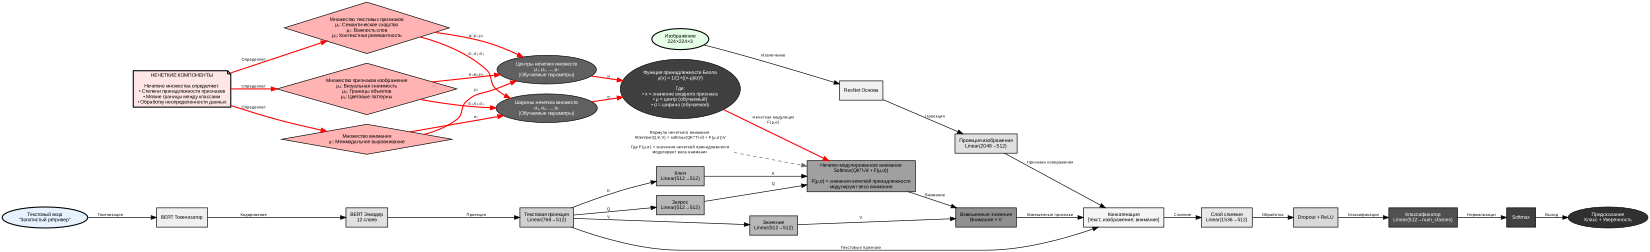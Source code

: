 digraph FAN_Architecture {
    rankdir=LR;
    size="11,8.5";
    dpi=300;
    
    // Настройки узлов - компактные, но с полным текстом
    node [fontname="Arial", fontsize=9, shape=box, style=filled, penwidth=1.2];
    edge [fontname="Arial", fontsize=8, penwidth=1.2, color="#333333"];
    
    // Входные данные - светлые с темным текстом
    text_input [label="Текстовый вход\n\"Золотистый ретривер\"", fillcolor="#E6F3FF", shape=ellipse, fontcolor="#000000", penwidth=2];
    image_input [label="Изображение\n224×224×3", fillcolor="#E6FFE6", shape=ellipse, fontcolor="#000000", penwidth=2];
    
    // Текстовый путь - светлые серые
    bert_tokenizer [label="BERT Токенизатор", fillcolor="#F0F0F0", fontcolor="#000000"];
    bert_encoder [label="BERT Энкодер\n12 слоев", fillcolor="#E0E0E0", fontcolor="#000000"];
    text_projection [label="Текстовая проекция\nLinear(768→512)", fillcolor="#D0D0D0", fontcolor="#000000"];
    
    // Путь изображения - светлые серые
    resnet_backbone [label="ResNet Основа", fillcolor="#F0F0F0", fontcolor="#000000"];
    image_projection [label="Проекция изображения\nLinear(2048→512)", fillcolor="#E0E0E0", fontcolor="#000000"];
    
    // Механизм внимания - средние серые
    query_proj [label="Запрос\nLinear(512→512)", fillcolor="#B8B8B8", fontcolor="#000000"];
    key_proj [label="Ключ\nLinear(512→512)", fillcolor="#B8B8B8", fontcolor="#000000"];
    value_proj [label="Значение\nLinear(512→512)", fillcolor="#B8B8B8", fontcolor="#000000"];
    
    // НЕЧЕТКИЕ КОМПОНЕНТЫ - подробное объяснение
    fuzzy_explanation [label="НЕЧЕТКИЕ КОМПОНЕНТЫ\n\nНечеткие множества определяют:\n• Степени принадлежности признаков\n• Мягкие границы между классами\n• Обработку неопределенности данных", 
                       fillcolor="#FFE6E6", shape=note, fontcolor="#000000", penwidth=2];
    
    // Конкретные нечеткие множества с названиями
    fuzzy_set_text [label="Множество текстовых признаков\nμ₁: Семантическое сходство\nμ₂: Важность слов\nμ₃: Контекстная релевантность", 
                    fillcolor="#FFB3B3", shape=diamond, fontcolor="#000000"];
    fuzzy_set_image [label="Множество признаков изображения\nμ₄: Визуальная значимость\nμ₅: Границы объектов\nμ₆: Цветовые паттерны", 
                     fillcolor="#FFB3B3", shape=diamond, fontcolor="#000000"];
    fuzzy_set_attention [label="Множество внимания\nμ₇: Межмодальное выравнивание", 
                         fillcolor="#FFB3B3", shape=diamond, fontcolor="#000000"];
    
    // Параметры нечетких множеств
    fuzzy_centers [label="Центры нечетких множеств\nμ₁, μ₂, ..., μ₇\n(Обучаемые параметры)", 
                   fillcolor="#606060", shape=ellipse, fontcolor="#FFFFFF"];
    fuzzy_widths [label="Ширины нечетких множеств\nσ₁, σ₂, ..., σ₇\n(Обучаемые параметры)", 
                  fillcolor="#606060", shape=ellipse, fontcolor="#FFFFFF"];
    
    // Функция принадлежности Белла с формулой
    bell_membership [label="Функция принадлежности Белла\nμ(x) = 1/(1+((x-μ)/σ)²)\n\nГде:\n• x = значение входного признака\n• μ = центр (обучаемый)\n• σ = ширина (обучаемая)", 
                     fillcolor="#404040", shape=ellipse, fontcolor="#FFFFFF"];
    
    // Вычисление внимания с нечеткой модуляцией
    attention_weights [label="Нечетко-модулированное внимание\nSoftmax(QKᵀ/√d + F(μ,σ))\n\nF(μ,σ) = значения нечеткой принадлежности\nмодулируют веса внимания", 
                       fillcolor="#A0A0A0", fontcolor="#000000"];
    attended_values [label="Взвешенные значения\nВнимание × V", fillcolor="#909090", fontcolor="#000000"];
    
    // Слияние - светлые серые
    concat_fusion [label="Конкатенация\n[текст; изображение; внимание]", fillcolor="#F5F5F5", fontcolor="#000000"];
    fusion_layer [label="Слой слияния\nLinear(1536→512)", fillcolor="#E8E8E8", fontcolor="#000000"];
    dropout [label="Dropout + ReLU", fillcolor="#D8D8D8", fontcolor="#000000"];
    
    // Классификатор - темные с белым текстом
    classifier [label="Классификатор\nLinear(512→num_classes)", fillcolor="#505050", fontcolor="#FFFFFF"];
    softmax [label="Softmax", fillcolor="#404040", fontcolor="#FFFFFF"];
    prediction [label="Предсказание\nКласс + Уверенность", fillcolor="#303030", shape=ellipse, fontcolor="#FFFFFF"];
    
    // Соединения - текстовый путь
    text_input -> bert_tokenizer [label="Токенизация", color="#000000"];
    bert_tokenizer -> bert_encoder [label="Кодирование", color="#000000"];
    bert_encoder -> text_projection [label="Проекция", color="#000000"];
    
    // Соединения - путь изображения
    image_input -> resnet_backbone [label="Извлечение", color="#000000"];
    resnet_backbone -> image_projection [label="Проекция", color="#000000"];
    
    // Соединения - механизм внимания
    text_projection -> query_proj [label="Q", color="#000000"];
    text_projection -> key_proj [label="K", color="#000000"];
    text_projection -> value_proj [label="V", color="#000000"];
    
    // НЕЧЕТКИЕ СОЕДИНЕНИЯ - показываем откуда берется нечеткость
    fuzzy_explanation -> fuzzy_set_text [label="Определяет", color="#FF0000", penwidth=2];
    fuzzy_explanation -> fuzzy_set_image [label="Определяет", color="#FF0000", penwidth=2];
    fuzzy_explanation -> fuzzy_set_attention [label="Определяет", color="#FF0000", penwidth=2];
    
    // Параметры нечетких множеств
    fuzzy_set_text -> fuzzy_centers [label="μ₁,μ₂,μ₃", color="#FF0000", penwidth=2];
    fuzzy_set_image -> fuzzy_centers [label="μ₄,μ₅,μ₆", color="#FF0000", penwidth=2];
    fuzzy_set_attention -> fuzzy_centers [label="μ₇", color="#FF0000", penwidth=2];
    
    fuzzy_set_text -> fuzzy_widths [label="σ₁,σ₂,σ₃", color="#FF0000", penwidth=2];
    fuzzy_set_image -> fuzzy_widths [label="σ₄,σ₅,σ₆", color="#FF0000", penwidth=2];
    fuzzy_set_attention -> fuzzy_widths [label="σ₇", color="#FF0000", penwidth=2];
    
    // Функция Белла
    fuzzy_centers -> bell_membership [label="μ", color="#FF0000", penwidth=2];
    fuzzy_widths -> bell_membership [label="σ", color="#FF0000", penwidth=2];
    
    // Внимание с нечеткой модуляцией
    query_proj -> attention_weights [label="Q", color="#000000"];
    key_proj -> attention_weights [label="K", color="#000000"];
    bell_membership -> attention_weights [label="Нечеткая модуляция\nF(μ,σ)", color="#FF0000", penwidth=2];
    
    attention_weights -> attended_values [label="Внимание", color="#000000"];
    value_proj -> attended_values [label="V", color="#000000"];
    
    // Соединения - слияние
    text_projection -> concat_fusion [label="Текстовые признаки", color="#000000"];
    image_projection -> concat_fusion [label="Признаки изображения", color="#000000"];
    attended_values -> concat_fusion [label="Взвешенные признаки", color="#000000"];
    
    concat_fusion -> fusion_layer [label="Слияние", color="#000000"];
    fusion_layer -> dropout [label="Обработка", color="#000000"];
    
    // Соединения - классификация
    dropout -> classifier [label="Классификация", color="#000000"];
    classifier -> softmax [label="Нормализация", color="#000000"];
    softmax -> prediction [label="Выход", color="#000000"];
    
    // Математическая формула - четкий контраст
    formula [label="Формула нечеткого внимания:\nAttention(Q,K,V) = softmax(QK^T/√d + F(μ,σ))V\n\nГде F(μ,σ) = значения нечеткой принадлежности\nмодулируют веса внимания", 
             fillcolor="#FFFFFF", shape=plaintext, fontsize=8, fontcolor="#000000", penwidth=1];
    
    // Соединяем формулу
    formula -> attention_weights [style=dashed, color="#666666"];
}
